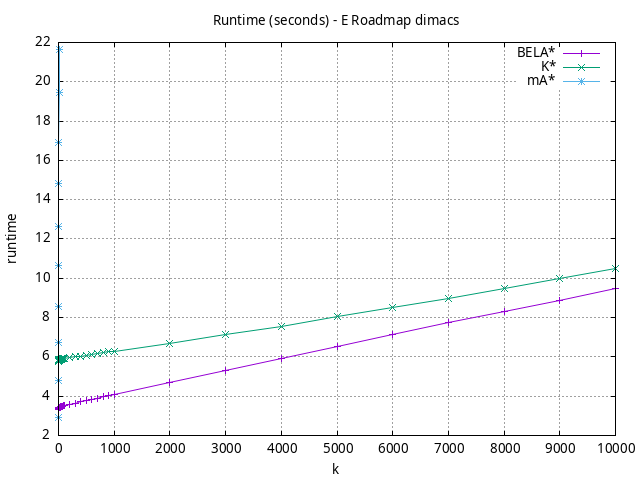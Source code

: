 #!/usr/bin/gnuplot
# -*- coding: utf-8 -*-
#
# results/roadmap/dimacs/E/USA-road-d.E.heuristic.runtime.gnuplot
#
# Started on 01/09/2024 14:37:31
# Author: Carlos Linares López
set grid
set xlabel "k"
set ylabel "runtime"

set title "Runtime (seconds) - E Roadmap dimacs"

set terminal png enhanced font "Ariel,10"
set output 'USA-road-d.E.heuristic.runtime.png'

plot "-" title "BELA*"      with linesp, "-" title "K*"      with linesp, "-" title "mA*"      with linesp

	1 3.3126274499999995
	2 3.3945760300000005
	3 3.40272018
	4 3.4131988499999992
	5 3.41700426
	6 3.4225326200000006
	7 3.4251964200000002
	8 3.4264491199999996
	9 3.4276227099999996
	10 3.41344025
	20 3.4285344199999996
	30 3.4367194800000003
	40 3.4588102
	50 3.4568490400000003
	60 3.4660783599999996
	70 3.4746603900000004
	80 3.4893752800000004
	90 3.51160314
	100 3.51298402
	200 3.57962333
	300 3.64584793
	400 3.71463727
	500 3.7798174899999997
	600 3.81801912
	700 3.9049722000000004
	800 3.969205690000001
	900 4.03217861
	1000 4.071136289999999
	2000 4.71018593
	3000 5.301941060000002
	4000 5.9082273
	5000 6.520938150000001
	6000 7.1159189000000005
	7000 7.7288301
	8000 8.3231021
	9000 8.8946783
	10000 9.4941308
end
	1 5.774960150000001
	2 5.794846979999999
	3 5.81741854
	4 5.8379850499999995
	5 5.842666259999999
	6 5.84670434
	7 5.85212022
	8 5.859148800000001
	9 5.85626363
	10 5.831069329999999
	20 5.842117279999999
	30 5.856786
	40 5.86082789
	50 5.8875430699999995
	60 5.89718803
	70 5.90406669
	80 5.915711400000001
	90 5.920484169999998
	100 5.910038519999998
	200 5.95388292
	300 6.01428804
	400 6.04269957
	500 6.087382279999999
	600 6.13396362
	700 6.17846919
	800 6.22355066
	900 6.2642439
	1000 6.27945029
	2000 6.706951719999999
	3000 7.14229693
	4000 7.570184280000001
	5000 8.034117709999999
	6000 8.52166644
	7000 8.98464397
	8000 9.488882010000001
	9000 10.01454311
	10000 10.523028699999998
end
	1 2.940355119999999
	2 4.7778154100000005
	3 6.7119453600000005
	4 8.5800184
	5 10.631684129999998
	6 12.648340050000002
	7 14.8181545
	8 16.931907719999998
	9 19.459062709999998
	10 21.630993439999997
end

